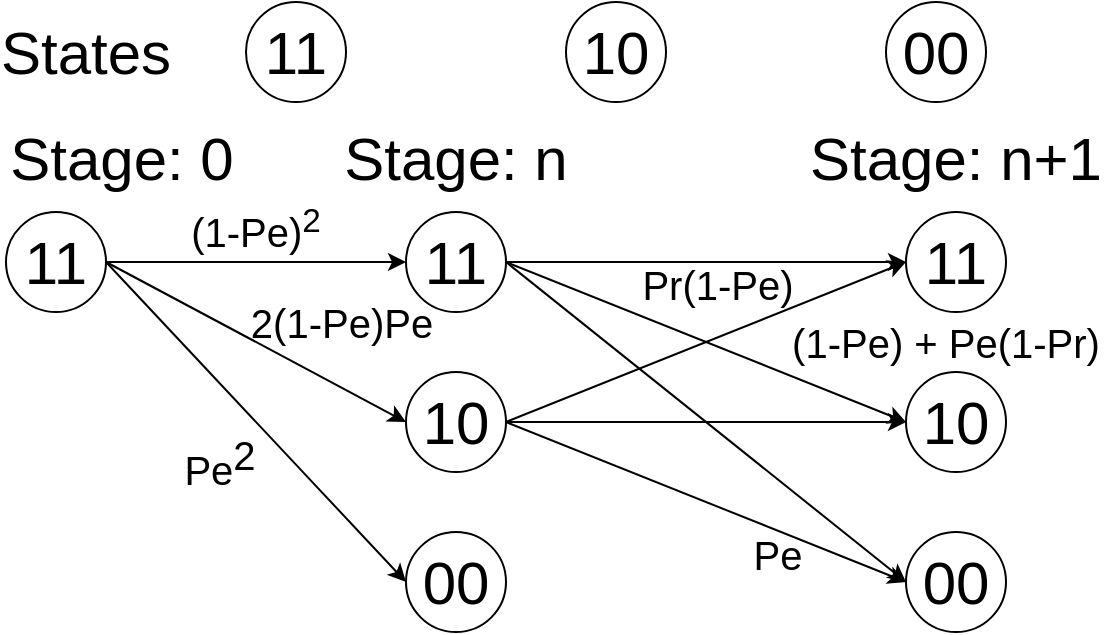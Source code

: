 <mxfile version="10.6.5" type="google"><diagram id="O-fmcVwQgLnACI3FnZRS" name="Page-1"><mxGraphModel dx="1337" dy="864" grid="1" gridSize="10" guides="1" tooltips="1" connect="1" arrows="1" fold="1" page="1" pageScale="1" pageWidth="850" pageHeight="1100" math="0" shadow="0"><root><mxCell id="0"/><mxCell id="1" parent="0"/><mxCell id="ZpvikNsyBI-1MrxAkwsC-7" style="edgeStyle=orthogonalEdgeStyle;rounded=0;orthogonalLoop=1;jettySize=auto;html=1;exitX=1;exitY=0.5;exitDx=0;exitDy=0;entryX=0;entryY=0.5;entryDx=0;entryDy=0;fontSize=30;" edge="1" parent="1" source="ZpvikNsyBI-1MrxAkwsC-1" target="ZpvikNsyBI-1MrxAkwsC-4"><mxGeometry relative="1" as="geometry"/></mxCell><mxCell id="ZpvikNsyBI-1MrxAkwsC-8" style="rounded=0;orthogonalLoop=1;jettySize=auto;html=1;exitX=1;exitY=0.5;exitDx=0;exitDy=0;entryX=0;entryY=0.5;entryDx=0;entryDy=0;fontSize=30;" edge="1" parent="1" source="ZpvikNsyBI-1MrxAkwsC-1" target="ZpvikNsyBI-1MrxAkwsC-5"><mxGeometry relative="1" as="geometry"/></mxCell><mxCell id="ZpvikNsyBI-1MrxAkwsC-9" style="edgeStyle=none;rounded=0;orthogonalLoop=1;jettySize=auto;html=1;exitX=1;exitY=0.5;exitDx=0;exitDy=0;entryX=0;entryY=0.5;entryDx=0;entryDy=0;fontSize=30;" edge="1" parent="1" source="ZpvikNsyBI-1MrxAkwsC-1" target="ZpvikNsyBI-1MrxAkwsC-3"><mxGeometry relative="1" as="geometry"/></mxCell><mxCell id="ZpvikNsyBI-1MrxAkwsC-1" value="11" style="ellipse;whiteSpace=wrap;html=1;aspect=fixed;fontSize=30;" vertex="1" parent="1"><mxGeometry x="40" y="120" width="50" height="50" as="geometry"/></mxCell><mxCell id="ZpvikNsyBI-1MrxAkwsC-2" value="States" style="text;html=1;strokeColor=none;fillColor=none;align=center;verticalAlign=middle;whiteSpace=wrap;rounded=0;fontSize=30;" vertex="1" parent="1"><mxGeometry x="40" y="30" width="80" height="20" as="geometry"/></mxCell><mxCell id="ZpvikNsyBI-1MrxAkwsC-3" value="00" style="ellipse;whiteSpace=wrap;html=1;aspect=fixed;fontSize=30;" vertex="1" parent="1"><mxGeometry x="240" y="280" width="50" height="50" as="geometry"/></mxCell><mxCell id="ZpvikNsyBI-1MrxAkwsC-21" style="edgeStyle=none;rounded=0;orthogonalLoop=1;jettySize=auto;html=1;exitX=1;exitY=0.5;exitDx=0;exitDy=0;entryX=0;entryY=0.5;entryDx=0;entryDy=0;fontSize=20;" edge="1" parent="1" source="ZpvikNsyBI-1MrxAkwsC-4" target="ZpvikNsyBI-1MrxAkwsC-17"><mxGeometry relative="1" as="geometry"/></mxCell><mxCell id="ZpvikNsyBI-1MrxAkwsC-22" style="edgeStyle=none;rounded=0;orthogonalLoop=1;jettySize=auto;html=1;exitX=1;exitY=0.5;exitDx=0;exitDy=0;entryX=0;entryY=0.5;entryDx=0;entryDy=0;fontSize=20;" edge="1" parent="1" source="ZpvikNsyBI-1MrxAkwsC-4" target="ZpvikNsyBI-1MrxAkwsC-16"><mxGeometry relative="1" as="geometry"/></mxCell><mxCell id="ZpvikNsyBI-1MrxAkwsC-23" style="edgeStyle=none;rounded=0;orthogonalLoop=1;jettySize=auto;html=1;exitX=1;exitY=0.5;exitDx=0;exitDy=0;entryX=0;entryY=0.5;entryDx=0;entryDy=0;fontSize=20;" edge="1" parent="1" source="ZpvikNsyBI-1MrxAkwsC-4" target="ZpvikNsyBI-1MrxAkwsC-18"><mxGeometry relative="1" as="geometry"/></mxCell><mxCell id="ZpvikNsyBI-1MrxAkwsC-4" value="11" style="ellipse;whiteSpace=wrap;html=1;aspect=fixed;fontSize=30;" vertex="1" parent="1"><mxGeometry x="240" y="120" width="50" height="50" as="geometry"/></mxCell><mxCell id="ZpvikNsyBI-1MrxAkwsC-24" style="edgeStyle=none;rounded=0;orthogonalLoop=1;jettySize=auto;html=1;exitX=1;exitY=0.5;exitDx=0;exitDy=0;entryX=0;entryY=0.5;entryDx=0;entryDy=0;fontSize=20;" edge="1" parent="1" source="ZpvikNsyBI-1MrxAkwsC-5" target="ZpvikNsyBI-1MrxAkwsC-16"><mxGeometry relative="1" as="geometry"/></mxCell><mxCell id="ZpvikNsyBI-1MrxAkwsC-25" style="edgeStyle=none;rounded=0;orthogonalLoop=1;jettySize=auto;html=1;exitX=1;exitY=0.5;exitDx=0;exitDy=0;entryX=0;entryY=0.5;entryDx=0;entryDy=0;fontSize=20;" edge="1" parent="1" source="ZpvikNsyBI-1MrxAkwsC-5" target="ZpvikNsyBI-1MrxAkwsC-18"><mxGeometry relative="1" as="geometry"/></mxCell><mxCell id="ZpvikNsyBI-1MrxAkwsC-26" style="edgeStyle=none;rounded=0;orthogonalLoop=1;jettySize=auto;html=1;exitX=1;exitY=0.5;exitDx=0;exitDy=0;entryX=0;entryY=0.5;entryDx=0;entryDy=0;fontSize=20;" edge="1" parent="1" source="ZpvikNsyBI-1MrxAkwsC-5" target="ZpvikNsyBI-1MrxAkwsC-17"><mxGeometry relative="1" as="geometry"/></mxCell><mxCell id="ZpvikNsyBI-1MrxAkwsC-5" value="10" style="ellipse;whiteSpace=wrap;html=1;aspect=fixed;fontSize=30;" vertex="1" parent="1"><mxGeometry x="240" y="200" width="50" height="50" as="geometry"/></mxCell><mxCell id="ZpvikNsyBI-1MrxAkwsC-6" value="Stage: 0" style="text;html=1;strokeColor=none;fillColor=none;align=center;verticalAlign=middle;whiteSpace=wrap;rounded=0;fontSize=30;" vertex="1" parent="1"><mxGeometry x="38" y="82.5" width="120" height="20" as="geometry"/></mxCell><mxCell id="ZpvikNsyBI-1MrxAkwsC-10" value="P&lt;span style=&quot;font-size: 20px;&quot;&gt;e&lt;/span&gt;&lt;sup style=&quot;font-size: 20px;&quot;&gt;2&lt;/sup&gt;" style="text;html=1;strokeColor=none;fillColor=none;align=center;verticalAlign=middle;whiteSpace=wrap;rounded=0;fontSize=20;" vertex="1" parent="1"><mxGeometry x="122" y="225" width="50" height="40" as="geometry"/></mxCell><mxCell id="ZpvikNsyBI-1MrxAkwsC-11" value="2(1-Pe)P&lt;span style=&quot;font-size: 20px;&quot;&gt;e&lt;/span&gt;" style="text;html=1;strokeColor=none;fillColor=none;align=center;verticalAlign=middle;whiteSpace=wrap;rounded=0;fontSize=20;" vertex="1" parent="1"><mxGeometry x="158" y="160" width="100" height="30" as="geometry"/></mxCell><mxCell id="ZpvikNsyBI-1MrxAkwsC-12" value="(1-Pe)&lt;sup&gt;2&lt;/sup&gt;" style="text;html=1;strokeColor=none;fillColor=none;align=center;verticalAlign=middle;whiteSpace=wrap;rounded=0;fontSize=20;" vertex="1" parent="1"><mxGeometry x="115" y="113" width="100" height="30" as="geometry"/></mxCell><mxCell id="ZpvikNsyBI-1MrxAkwsC-13" value="11" style="ellipse;whiteSpace=wrap;html=1;aspect=fixed;fontSize=30;" vertex="1" parent="1"><mxGeometry x="160" y="15" width="50" height="50" as="geometry"/></mxCell><mxCell id="ZpvikNsyBI-1MrxAkwsC-14" value="10" style="ellipse;whiteSpace=wrap;html=1;aspect=fixed;fontSize=30;" vertex="1" parent="1"><mxGeometry x="320" y="15" width="50" height="50" as="geometry"/></mxCell><mxCell id="ZpvikNsyBI-1MrxAkwsC-15" value="00" style="ellipse;whiteSpace=wrap;html=1;aspect=fixed;fontSize=30;" vertex="1" parent="1"><mxGeometry x="480" y="15" width="50" height="50" as="geometry"/></mxCell><mxCell id="ZpvikNsyBI-1MrxAkwsC-16" value="00" style="ellipse;whiteSpace=wrap;html=1;aspect=fixed;fontSize=30;" vertex="1" parent="1"><mxGeometry x="490" y="280" width="50" height="50" as="geometry"/></mxCell><mxCell id="ZpvikNsyBI-1MrxAkwsC-17" value="11" style="ellipse;whiteSpace=wrap;html=1;aspect=fixed;fontSize=30;" vertex="1" parent="1"><mxGeometry x="490" y="120" width="50" height="50" as="geometry"/></mxCell><mxCell id="ZpvikNsyBI-1MrxAkwsC-18" value="10" style="ellipse;whiteSpace=wrap;html=1;aspect=fixed;fontSize=30;" vertex="1" parent="1"><mxGeometry x="490" y="200" width="50" height="50" as="geometry"/></mxCell><mxCell id="ZpvikNsyBI-1MrxAkwsC-19" value="Stage: n" style="text;html=1;strokeColor=none;fillColor=none;align=center;verticalAlign=middle;whiteSpace=wrap;rounded=0;fontSize=30;" vertex="1" parent="1"><mxGeometry x="205" y="82.5" width="120" height="20" as="geometry"/></mxCell><mxCell id="ZpvikNsyBI-1MrxAkwsC-20" value="Stage: n+1" style="text;html=1;strokeColor=none;fillColor=none;align=center;verticalAlign=middle;whiteSpace=wrap;rounded=0;fontSize=30;" vertex="1" parent="1"><mxGeometry x="435" y="82.5" width="160" height="20" as="geometry"/></mxCell><mxCell id="ZpvikNsyBI-1MrxAkwsC-28" value="P&lt;span style=&quot;font-size: 20px&quot;&gt;e&lt;/span&gt;" style="text;html=1;strokeColor=none;fillColor=none;align=center;verticalAlign=middle;whiteSpace=wrap;rounded=0;fontSize=20;" vertex="1" parent="1"><mxGeometry x="401" y="271" width="50" height="40" as="geometry"/></mxCell><mxCell id="ZpvikNsyBI-1MrxAkwsC-29" value="Pr(1-Pe)" style="text;html=1;strokeColor=none;fillColor=none;align=center;verticalAlign=middle;whiteSpace=wrap;rounded=0;fontSize=20;" vertex="1" parent="1"><mxGeometry x="346" y="141" width="100" height="30" as="geometry"/></mxCell><mxCell id="ZpvikNsyBI-1MrxAkwsC-30" value="(1-Pe) + Pe(1-Pr)" style="text;html=1;strokeColor=none;fillColor=none;align=center;verticalAlign=middle;whiteSpace=wrap;rounded=0;fontSize=20;" vertex="1" parent="1"><mxGeometry x="430" y="170" width="160" height="30" as="geometry"/></mxCell></root></mxGraphModel></diagram></mxfile>